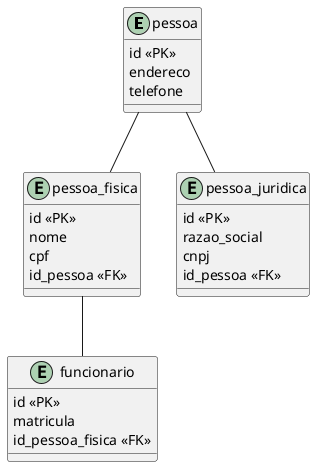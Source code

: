 @startuml Hospedagem

entity pessoa{
    id <<PK>>
    endereco
    telefone
}

entity pessoa_fisica{
    id <<PK>>
    nome
    cpf
    id_pessoa <<FK>>

}

entity pessoa_juridica{
    id <<PK>>
    razao_social
    cnpj
    id_pessoa <<FK>>
}


entity funcionario{
    id <<PK>>
    matricula
    id_pessoa_fisica <<FK>>
}

pessoa -- pessoa_fisica
pessoa -- pessoa_juridica
pessoa_fisica -- funcionario

@enduml